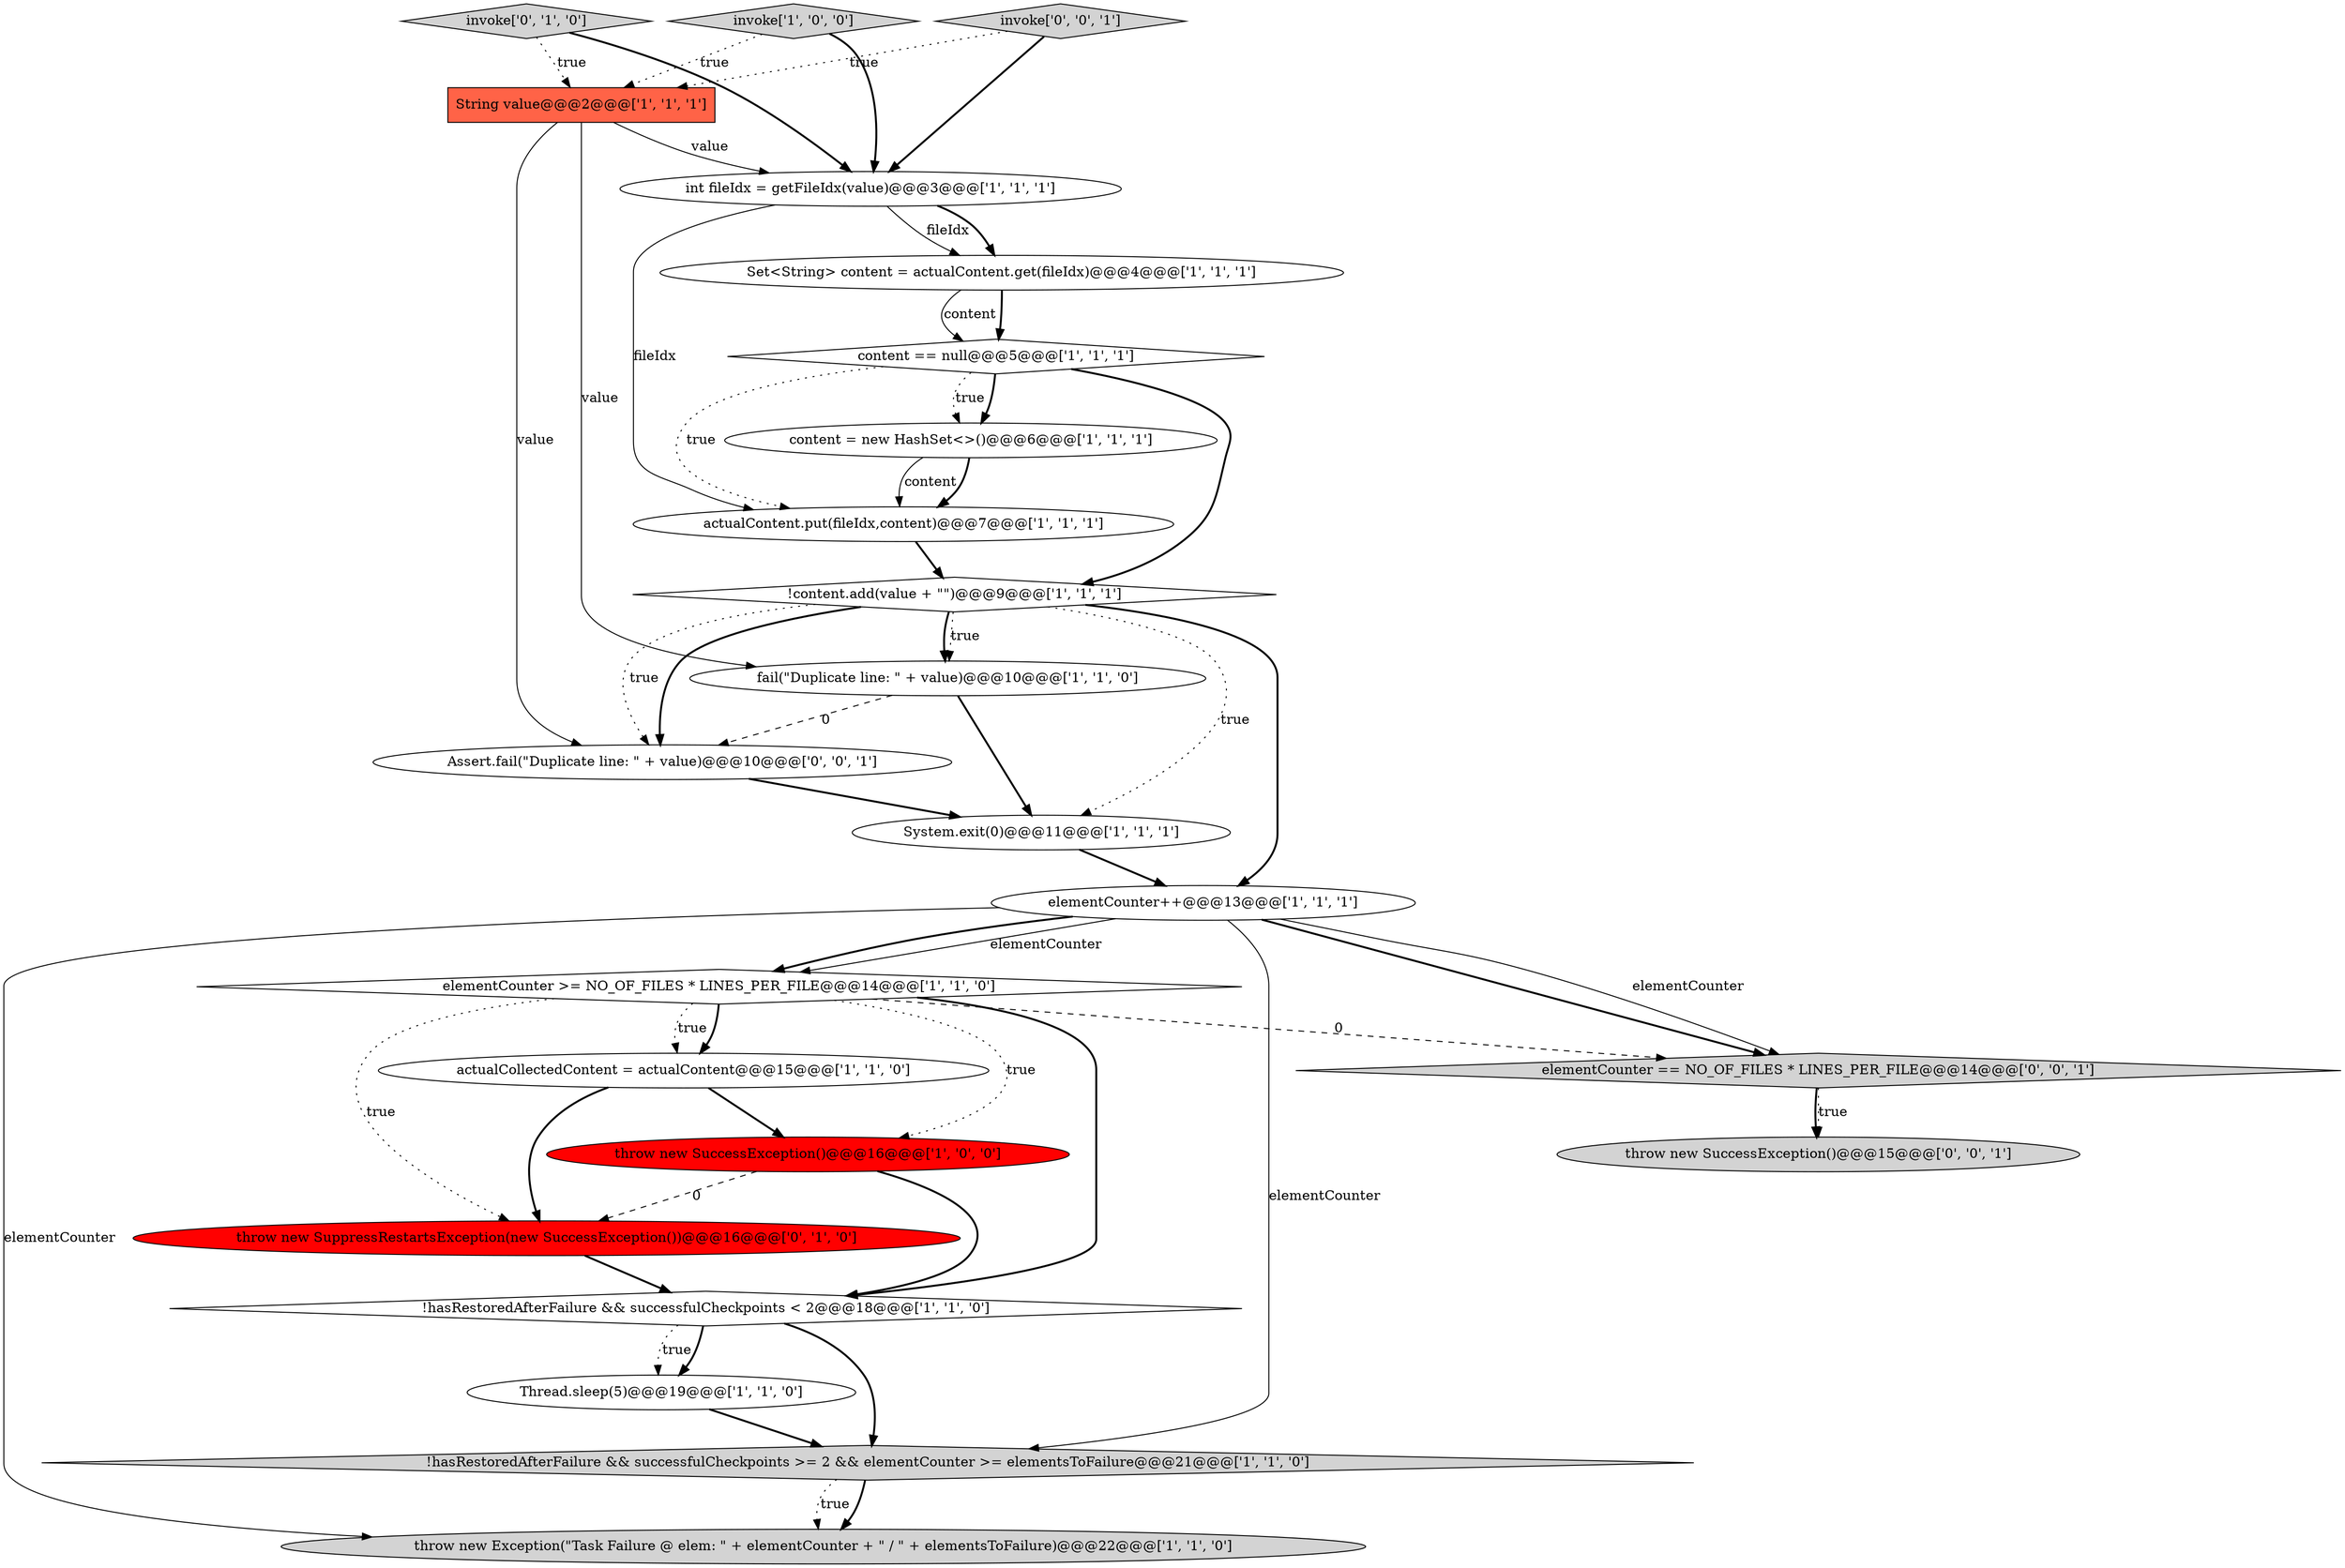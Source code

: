 digraph {
15 [style = filled, label = "actualCollectedContent = actualContent@@@15@@@['1', '1', '0']", fillcolor = white, shape = ellipse image = "AAA0AAABBB1BBB"];
1 [style = filled, label = "fail(\"Duplicate line: \" + value)@@@10@@@['1', '1', '0']", fillcolor = white, shape = ellipse image = "AAA0AAABBB1BBB"];
19 [style = filled, label = "invoke['0', '1', '0']", fillcolor = lightgray, shape = diamond image = "AAA0AAABBB2BBB"];
17 [style = filled, label = "Thread.sleep(5)@@@19@@@['1', '1', '0']", fillcolor = white, shape = ellipse image = "AAA0AAABBB1BBB"];
18 [style = filled, label = "throw new SuppressRestartsException(new SuccessException())@@@16@@@['0', '1', '0']", fillcolor = red, shape = ellipse image = "AAA1AAABBB2BBB"];
23 [style = filled, label = "elementCounter == NO_OF_FILES * LINES_PER_FILE@@@14@@@['0', '0', '1']", fillcolor = lightgray, shape = diamond image = "AAA0AAABBB3BBB"];
14 [style = filled, label = "invoke['1', '0', '0']", fillcolor = lightgray, shape = diamond image = "AAA0AAABBB1BBB"];
20 [style = filled, label = "throw new SuccessException()@@@15@@@['0', '0', '1']", fillcolor = lightgray, shape = ellipse image = "AAA0AAABBB3BBB"];
5 [style = filled, label = "throw new SuccessException()@@@16@@@['1', '0', '0']", fillcolor = red, shape = ellipse image = "AAA1AAABBB1BBB"];
7 [style = filled, label = "content == null@@@5@@@['1', '1', '1']", fillcolor = white, shape = diamond image = "AAA0AAABBB1BBB"];
22 [style = filled, label = "Assert.fail(\"Duplicate line: \" + value)@@@10@@@['0', '0', '1']", fillcolor = white, shape = ellipse image = "AAA0AAABBB3BBB"];
6 [style = filled, label = "elementCounter >= NO_OF_FILES * LINES_PER_FILE@@@14@@@['1', '1', '0']", fillcolor = white, shape = diamond image = "AAA0AAABBB1BBB"];
2 [style = filled, label = "elementCounter++@@@13@@@['1', '1', '1']", fillcolor = white, shape = ellipse image = "AAA0AAABBB1BBB"];
13 [style = filled, label = "actualContent.put(fileIdx,content)@@@7@@@['1', '1', '1']", fillcolor = white, shape = ellipse image = "AAA0AAABBB1BBB"];
4 [style = filled, label = "int fileIdx = getFileIdx(value)@@@3@@@['1', '1', '1']", fillcolor = white, shape = ellipse image = "AAA0AAABBB1BBB"];
10 [style = filled, label = "String value@@@2@@@['1', '1', '1']", fillcolor = tomato, shape = box image = "AAA0AAABBB1BBB"];
11 [style = filled, label = "!hasRestoredAfterFailure && successfulCheckpoints < 2@@@18@@@['1', '1', '0']", fillcolor = white, shape = diamond image = "AAA0AAABBB1BBB"];
9 [style = filled, label = "throw new Exception(\"Task Failure @ elem: \" + elementCounter + \" / \" + elementsToFailure)@@@22@@@['1', '1', '0']", fillcolor = lightgray, shape = ellipse image = "AAA0AAABBB1BBB"];
21 [style = filled, label = "invoke['0', '0', '1']", fillcolor = lightgray, shape = diamond image = "AAA0AAABBB3BBB"];
12 [style = filled, label = "System.exit(0)@@@11@@@['1', '1', '1']", fillcolor = white, shape = ellipse image = "AAA0AAABBB1BBB"];
0 [style = filled, label = "!hasRestoredAfterFailure && successfulCheckpoints >= 2 && elementCounter >= elementsToFailure@@@21@@@['1', '1', '0']", fillcolor = lightgray, shape = diamond image = "AAA0AAABBB1BBB"];
8 [style = filled, label = "content = new HashSet<>()@@@6@@@['1', '1', '1']", fillcolor = white, shape = ellipse image = "AAA0AAABBB1BBB"];
16 [style = filled, label = "Set<String> content = actualContent.get(fileIdx)@@@4@@@['1', '1', '1']", fillcolor = white, shape = ellipse image = "AAA0AAABBB1BBB"];
3 [style = filled, label = "!content.add(value + \"\")@@@9@@@['1', '1', '1']", fillcolor = white, shape = diamond image = "AAA0AAABBB1BBB"];
19->10 [style = dotted, label="true"];
0->9 [style = bold, label=""];
23->20 [style = bold, label=""];
3->1 [style = bold, label=""];
2->6 [style = bold, label=""];
7->13 [style = dotted, label="true"];
18->11 [style = bold, label=""];
16->7 [style = bold, label=""];
11->17 [style = dotted, label="true"];
8->13 [style = solid, label="content"];
21->10 [style = dotted, label="true"];
16->7 [style = solid, label="content"];
5->18 [style = dashed, label="0"];
7->8 [style = bold, label=""];
3->22 [style = bold, label=""];
15->18 [style = bold, label=""];
14->10 [style = dotted, label="true"];
7->3 [style = bold, label=""];
6->15 [style = bold, label=""];
10->1 [style = solid, label="value"];
15->5 [style = bold, label=""];
1->22 [style = dashed, label="0"];
2->6 [style = solid, label="elementCounter"];
2->23 [style = bold, label=""];
2->0 [style = solid, label="elementCounter"];
12->2 [style = bold, label=""];
23->20 [style = dotted, label="true"];
11->0 [style = bold, label=""];
10->22 [style = solid, label="value"];
17->0 [style = bold, label=""];
6->18 [style = dotted, label="true"];
4->16 [style = solid, label="fileIdx"];
2->23 [style = solid, label="elementCounter"];
13->3 [style = bold, label=""];
2->9 [style = solid, label="elementCounter"];
3->2 [style = bold, label=""];
22->12 [style = bold, label=""];
3->12 [style = dotted, label="true"];
6->11 [style = bold, label=""];
3->22 [style = dotted, label="true"];
10->4 [style = solid, label="value"];
1->12 [style = bold, label=""];
4->13 [style = solid, label="fileIdx"];
11->17 [style = bold, label=""];
5->11 [style = bold, label=""];
19->4 [style = bold, label=""];
21->4 [style = bold, label=""];
7->8 [style = dotted, label="true"];
0->9 [style = dotted, label="true"];
3->1 [style = dotted, label="true"];
6->23 [style = dashed, label="0"];
4->16 [style = bold, label=""];
8->13 [style = bold, label=""];
6->5 [style = dotted, label="true"];
14->4 [style = bold, label=""];
6->15 [style = dotted, label="true"];
}
